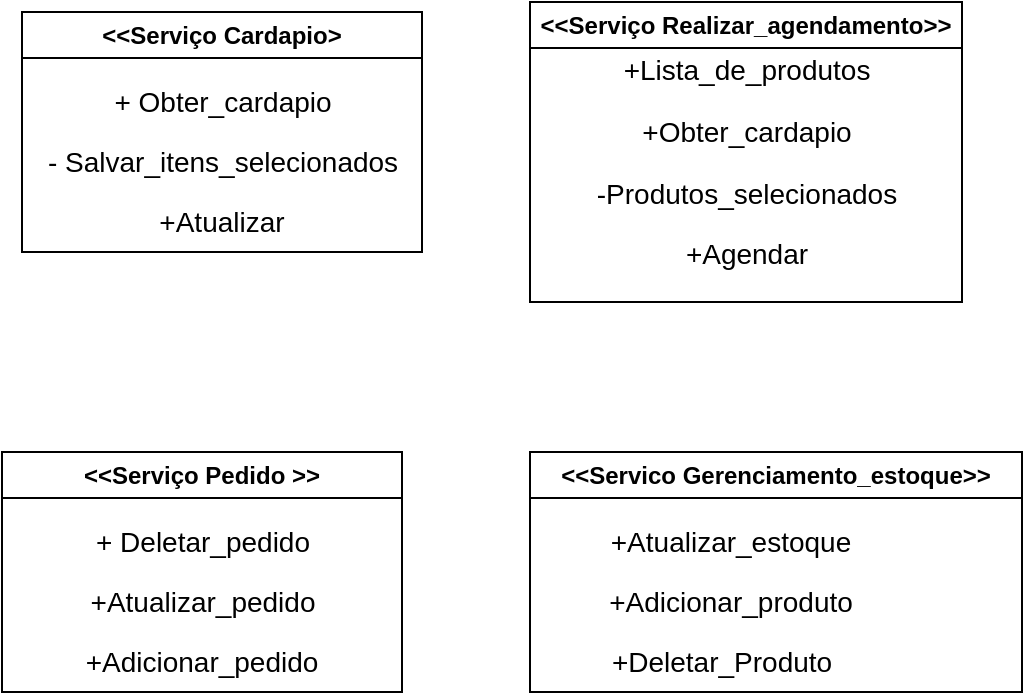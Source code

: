 <mxfile version="24.2.3" type="google">
  <diagram name="Página-1" id="YA7ydrBfAROpvFAgnlAH">
    <mxGraphModel dx="1434" dy="772" grid="1" gridSize="10" guides="1" tooltips="1" connect="1" arrows="1" fold="1" page="1" pageScale="1" pageWidth="827" pageHeight="1169" math="0" shadow="0">
      <root>
        <mxCell id="0" />
        <mxCell id="1" parent="0" />
        <mxCell id="KoA3YsvBFlQsMVqC4e15-1" value="&amp;lt;&amp;lt;Serviço Cardapio&amp;gt;" style="swimlane;whiteSpace=wrap;html=1;" vertex="1" parent="1">
          <mxGeometry x="170" y="70" width="200" height="120" as="geometry">
            <mxRectangle x="170" y="70" width="200" height="30" as="alternateBounds" />
          </mxGeometry>
        </mxCell>
        <mxCell id="KoA3YsvBFlQsMVqC4e15-2" value="&lt;font style=&quot;font-size: 14px;&quot;&gt;+ Obter_cardapio&lt;/font&gt;" style="text;html=1;align=center;verticalAlign=middle;resizable=0;points=[];autosize=1;strokeColor=none;fillColor=none;" vertex="1" parent="KoA3YsvBFlQsMVqC4e15-1">
          <mxGeometry x="35" y="30" width="130" height="30" as="geometry" />
        </mxCell>
        <mxCell id="KoA3YsvBFlQsMVqC4e15-3" value="&lt;font style=&quot;font-size: 14px;&quot;&gt;- Salvar_itens_selecionados&lt;/font&gt;" style="text;html=1;align=center;verticalAlign=middle;resizable=0;points=[];autosize=1;strokeColor=none;fillColor=none;" vertex="1" parent="KoA3YsvBFlQsMVqC4e15-1">
          <mxGeometry y="60" width="200" height="30" as="geometry" />
        </mxCell>
        <mxCell id="KoA3YsvBFlQsMVqC4e15-7" value="&lt;font style=&quot;font-size: 14px;&quot;&gt;+Atualizar&lt;/font&gt;" style="text;html=1;align=center;verticalAlign=middle;whiteSpace=wrap;rounded=0;" vertex="1" parent="KoA3YsvBFlQsMVqC4e15-1">
          <mxGeometry x="70" y="90" width="60" height="30" as="geometry" />
        </mxCell>
        <mxCell id="KoA3YsvBFlQsMVqC4e15-4" value="&amp;lt;&amp;lt;Serviço Realizar_agendamento&amp;gt;&amp;gt;" style="swimlane;whiteSpace=wrap;html=1;" vertex="1" parent="1">
          <mxGeometry x="424" y="65" width="216" height="150" as="geometry">
            <mxRectangle x="424" y="65" width="240" height="30" as="alternateBounds" />
          </mxGeometry>
        </mxCell>
        <mxCell id="KoA3YsvBFlQsMVqC4e15-5" value="&lt;p style=&quot;font-size: 14px;&quot; class=&quot;MsoNormal&quot;&gt;&lt;font style=&quot;font-size: 14px;&quot;&gt;+Lista_de_produtos&lt;/font&gt;&lt;/p&gt;&lt;p style=&quot;font-size: 14px;&quot; class=&quot;MsoNormal&quot;&gt;&lt;font style=&quot;font-size: 14px;&quot;&gt;+Obter_cardapio&lt;/font&gt;&lt;/p&gt;&lt;p style=&quot;font-size: 14px;&quot; class=&quot;MsoNormal&quot;&gt;&lt;font style=&quot;font-size: 14px;&quot;&gt;-Produtos_selecionados&lt;/font&gt;&lt;/p&gt;&lt;p style=&quot;font-size: 14px;&quot; class=&quot;MsoNormal&quot;&gt;&lt;font style=&quot;font-size: 14px;&quot;&gt;+Agendar&lt;/font&gt;&lt;/p&gt;" style="text;html=1;align=center;verticalAlign=middle;resizable=0;points=[];autosize=1;strokeColor=none;fillColor=none;" vertex="1" parent="KoA3YsvBFlQsMVqC4e15-4">
          <mxGeometry x="23" y="5" width="170" height="150" as="geometry" />
        </mxCell>
        <mxCell id="KoA3YsvBFlQsMVqC4e15-8" value="&amp;lt;&amp;lt;Serviço Pedido &amp;gt;&amp;gt;" style="swimlane;whiteSpace=wrap;html=1;" vertex="1" parent="1">
          <mxGeometry x="160" y="290" width="200" height="120" as="geometry">
            <mxRectangle x="170" y="70" width="200" height="30" as="alternateBounds" />
          </mxGeometry>
        </mxCell>
        <mxCell id="KoA3YsvBFlQsMVqC4e15-9" value="&lt;font style=&quot;font-size: 14px;&quot;&gt;+ Deletar_pedido&lt;/font&gt;" style="text;html=1;align=center;verticalAlign=middle;resizable=0;points=[];autosize=1;strokeColor=none;fillColor=none;" vertex="1" parent="KoA3YsvBFlQsMVqC4e15-8">
          <mxGeometry x="35" y="30" width="130" height="30" as="geometry" />
        </mxCell>
        <mxCell id="KoA3YsvBFlQsMVqC4e15-10" value="&lt;font style=&quot;font-size: 14px;&quot;&gt;+Atualizar_pedido&lt;/font&gt;" style="text;html=1;align=center;verticalAlign=middle;resizable=0;points=[];autosize=1;strokeColor=none;fillColor=none;" vertex="1" parent="KoA3YsvBFlQsMVqC4e15-8">
          <mxGeometry x="30" y="60" width="140" height="30" as="geometry" />
        </mxCell>
        <mxCell id="KoA3YsvBFlQsMVqC4e15-11" value="&lt;font style=&quot;font-size: 14px;&quot;&gt;+Adicionar_pedido&lt;/font&gt;" style="text;html=1;align=center;verticalAlign=middle;whiteSpace=wrap;rounded=0;" vertex="1" parent="KoA3YsvBFlQsMVqC4e15-8">
          <mxGeometry x="70" y="90" width="60" height="30" as="geometry" />
        </mxCell>
        <mxCell id="KoA3YsvBFlQsMVqC4e15-13" value="&amp;lt;&amp;lt;Servico Gerenciamento_estoque&amp;gt;&amp;gt;" style="swimlane;whiteSpace=wrap;html=1;" vertex="1" parent="1">
          <mxGeometry x="424" y="290" width="246" height="120" as="geometry">
            <mxRectangle x="170" y="70" width="200" height="30" as="alternateBounds" />
          </mxGeometry>
        </mxCell>
        <mxCell id="KoA3YsvBFlQsMVqC4e15-14" value="&lt;span style=&quot;font-size: 14px;&quot;&gt;+Atualizar_estoque&lt;/span&gt;" style="text;html=1;align=center;verticalAlign=middle;resizable=0;points=[];autosize=1;strokeColor=none;fillColor=none;" vertex="1" parent="KoA3YsvBFlQsMVqC4e15-13">
          <mxGeometry x="30" y="30" width="140" height="30" as="geometry" />
        </mxCell>
        <mxCell id="KoA3YsvBFlQsMVqC4e15-15" value="&lt;font style=&quot;font-size: 14px;&quot;&gt;+Adicionar_produto&lt;/font&gt;" style="text;html=1;align=center;verticalAlign=middle;resizable=0;points=[];autosize=1;strokeColor=none;fillColor=none;" vertex="1" parent="KoA3YsvBFlQsMVqC4e15-13">
          <mxGeometry x="25" y="60" width="150" height="30" as="geometry" />
        </mxCell>
        <mxCell id="KoA3YsvBFlQsMVqC4e15-16" value="&lt;font style=&quot;font-size: 14px;&quot;&gt;+Deletar_Produto&lt;/font&gt;" style="text;html=1;align=center;verticalAlign=middle;whiteSpace=wrap;rounded=0;" vertex="1" parent="KoA3YsvBFlQsMVqC4e15-13">
          <mxGeometry x="66" y="90" width="60" height="30" as="geometry" />
        </mxCell>
      </root>
    </mxGraphModel>
  </diagram>
</mxfile>
